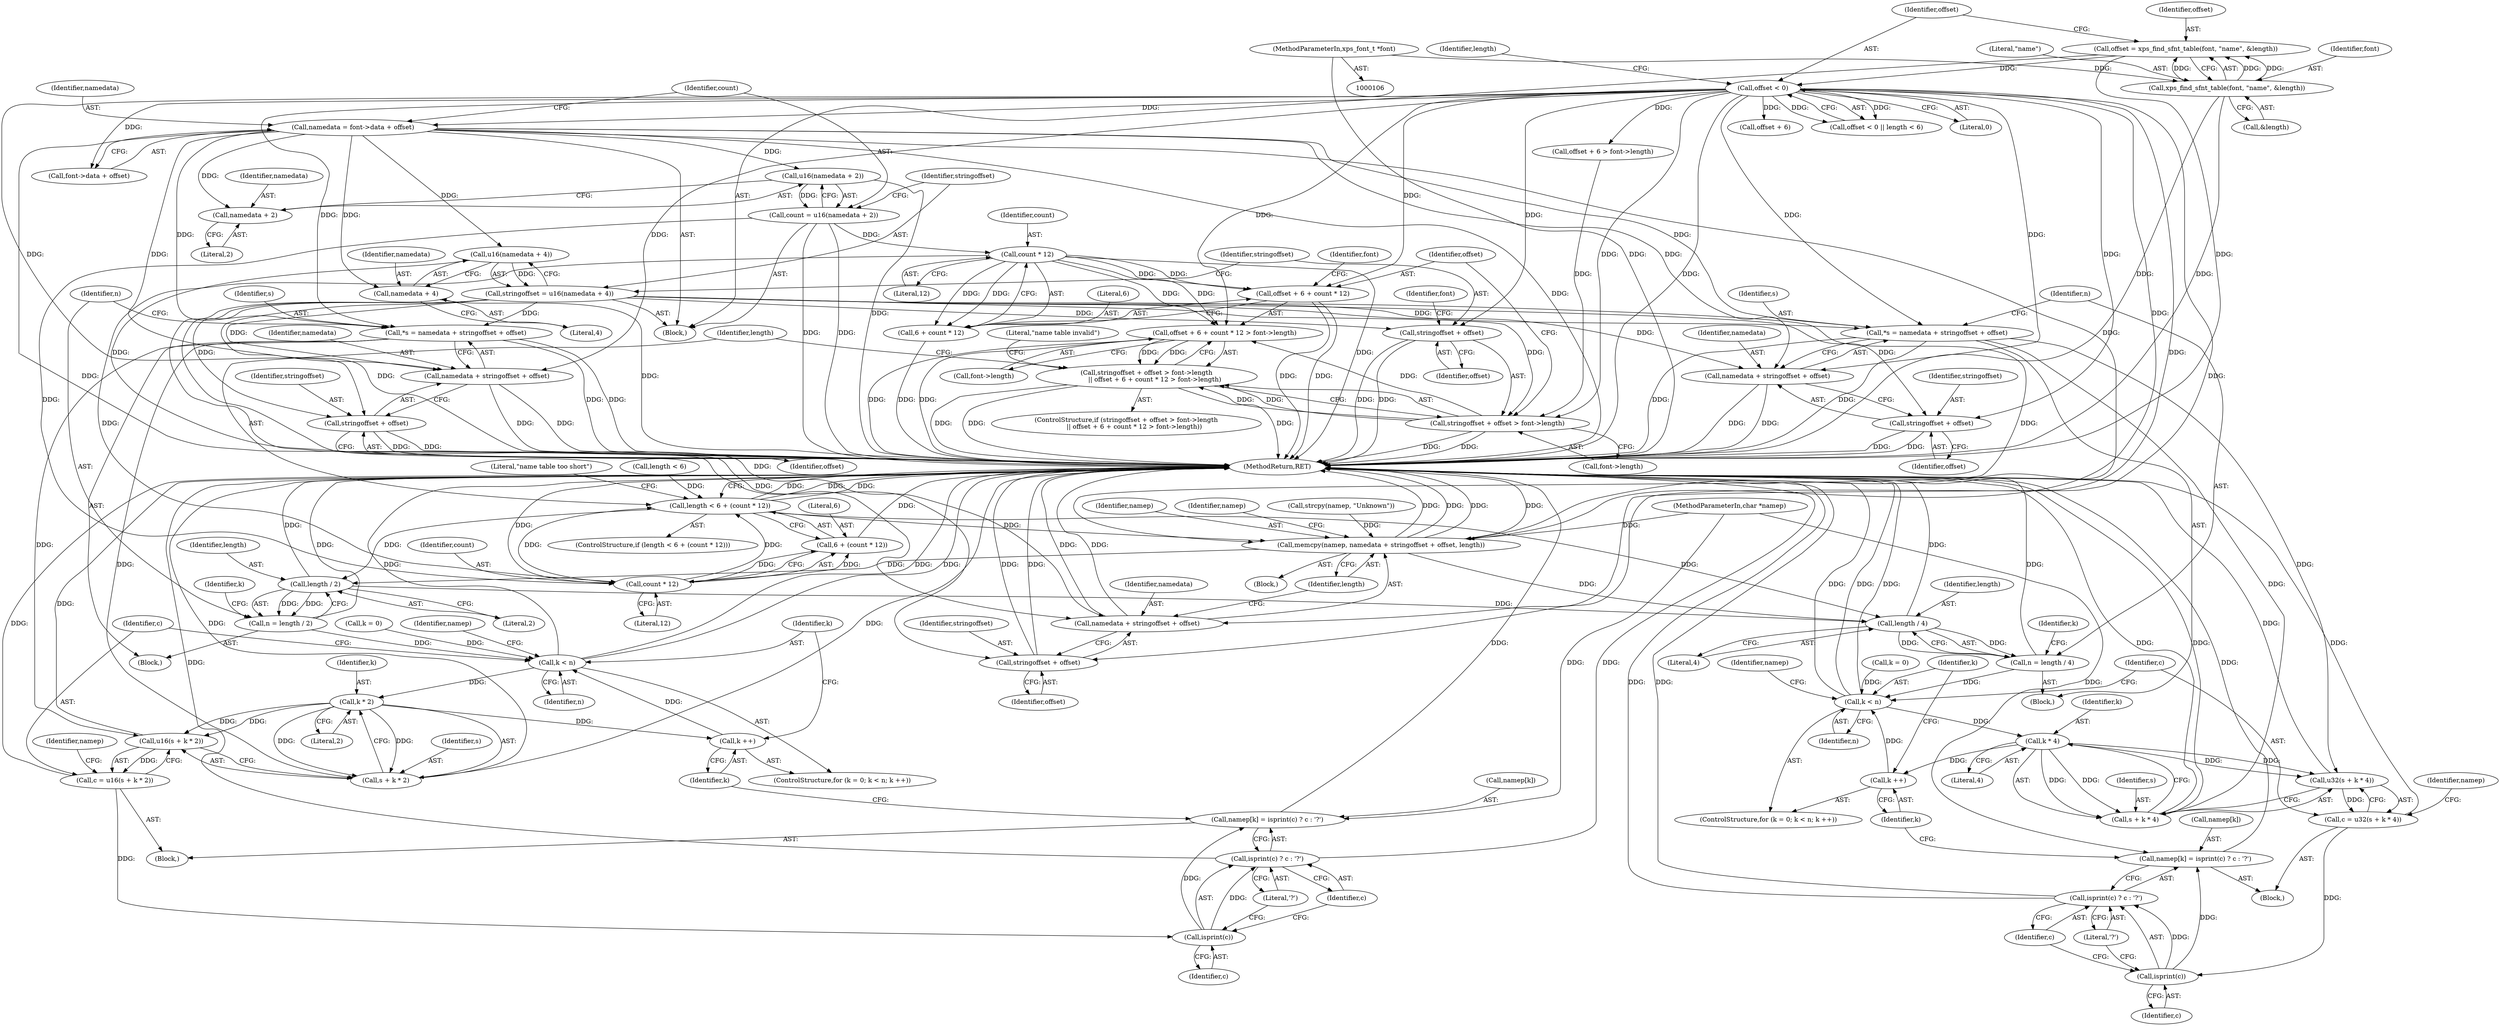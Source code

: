 digraph "0_ghostscript_d2ab84732936b6e7e5a461dc94344902965e9a06@integer" {
"1000155" [label="(Call,namedata = font->data + offset)"];
"1000133" [label="(Call,offset < 0)"];
"1000124" [label="(Call,offset = xps_find_sfnt_table(font, \"name\", &length))"];
"1000126" [label="(Call,xps_find_sfnt_table(font, \"name\", &length))"];
"1000107" [label="(MethodParameterIn,xps_font_t *font)"];
"1000164" [label="(Call,u16(namedata + 2))"];
"1000162" [label="(Call,count = u16(namedata + 2))"];
"1000188" [label="(Call,count * 12)"];
"1000183" [label="(Call,offset + 6 + count * 12 > font->length)"];
"1000175" [label="(Call,stringoffset + offset > font->length\n        || offset + 6 + count * 12 > font->length)"];
"1000184" [label="(Call,offset + 6 + count * 12)"];
"1000186" [label="(Call,6 + count * 12)"];
"1000203" [label="(Call,count * 12)"];
"1000199" [label="(Call,length < 6 + (count * 12))"];
"1000228" [label="(Call,memcpy(namep, namedata + stringoffset + offset, length))"];
"1000273" [label="(Call,length / 2)"];
"1000271" [label="(Call,n = length / 2)"];
"1000280" [label="(Call,k < n)"];
"1000292" [label="(Call,k * 2)"];
"1000283" [label="(Call,k ++)"];
"1000289" [label="(Call,u16(s + k * 2))"];
"1000287" [label="(Call,c = u16(s + k * 2))"];
"1000300" [label="(Call,isprint(c))"];
"1000295" [label="(Call,namep[k] = isprint(c) ? c : '?')"];
"1000299" [label="(Call,isprint(c) ? c : '?')"];
"1000290" [label="(Call,s + k * 2)"];
"1000341" [label="(Call,length / 4)"];
"1000339" [label="(Call,n = length / 4)"];
"1000348" [label="(Call,k < n)"];
"1000360" [label="(Call,k * 4)"];
"1000351" [label="(Call,k ++)"];
"1000357" [label="(Call,u32(s + k * 4))"];
"1000355" [label="(Call,c = u32(s + k * 4))"];
"1000368" [label="(Call,isprint(c))"];
"1000363" [label="(Call,namep[k] = isprint(c) ? c : '?')"];
"1000367" [label="(Call,isprint(c) ? c : '?')"];
"1000358" [label="(Call,s + k * 4)"];
"1000201" [label="(Call,6 + (count * 12))"];
"1000165" [label="(Call,namedata + 2)"];
"1000170" [label="(Call,u16(namedata + 4))"];
"1000168" [label="(Call,stringoffset = u16(namedata + 4))"];
"1000176" [label="(Call,stringoffset + offset > font->length)"];
"1000177" [label="(Call,stringoffset + offset)"];
"1000230" [label="(Call,namedata + stringoffset + offset)"];
"1000232" [label="(Call,stringoffset + offset)"];
"1000263" [label="(Call,*s = namedata + stringoffset + offset)"];
"1000265" [label="(Call,namedata + stringoffset + offset)"];
"1000267" [label="(Call,stringoffset + offset)"];
"1000331" [label="(Call,*s = namedata + stringoffset + offset)"];
"1000333" [label="(Call,namedata + stringoffset + offset)"];
"1000335" [label="(Call,stringoffset + offset)"];
"1000171" [label="(Call,namedata + 4)"];
"1000369" [label="(Identifier,c)"];
"1000157" [label="(Call,font->data + offset)"];
"1000137" [label="(Identifier,length)"];
"1000362" [label="(Literal,4)"];
"1000179" [label="(Identifier,offset)"];
"1000227" [label="(Block,)"];
"1000303" [label="(Literal,'?')"];
"1000273" [label="(Call,length / 2)"];
"1000133" [label="(Call,offset < 0)"];
"1000165" [label="(Call,namedata + 2)"];
"1000174" [label="(ControlStructure,if (stringoffset + offset > font->length\n        || offset + 6 + count * 12 > font->length))"];
"1000340" [label="(Identifier,n)"];
"1000272" [label="(Identifier,n)"];
"1000230" [label="(Call,namedata + stringoffset + offset)"];
"1000368" [label="(Call,isprint(c))"];
"1000275" [label="(Literal,2)"];
"1000345" [label="(Call,k = 0)"];
"1000235" [label="(Identifier,length)"];
"1000124" [label="(Call,offset = xps_find_sfnt_table(font, \"name\", &length))"];
"1000341" [label="(Call,length / 4)"];
"1000339" [label="(Call,n = length / 4)"];
"1000343" [label="(Literal,4)"];
"1000185" [label="(Identifier,offset)"];
"1000208" [label="(Literal,\"name table too short\")"];
"1000277" [label="(Call,k = 0)"];
"1000173" [label="(Literal,4)"];
"1000108" [label="(MethodParameterIn,char *namep)"];
"1000190" [label="(Literal,12)"];
"1000129" [label="(Call,&length)"];
"1000162" [label="(Call,count = u16(namedata + 2))"];
"1000126" [label="(Call,xps_find_sfnt_table(font, \"name\", &length))"];
"1000360" [label="(Call,k * 4)"];
"1000294" [label="(Literal,2)"];
"1000284" [label="(Identifier,k)"];
"1000232" [label="(Call,stringoffset + offset)"];
"1000169" [label="(Identifier,stringoffset)"];
"1000263" [label="(Call,*s = namedata + stringoffset + offset)"];
"1000167" [label="(Literal,2)"];
"1000346" [label="(Identifier,k)"];
"1000125" [label="(Identifier,offset)"];
"1000285" [label="(Block,)"];
"1000204" [label="(Identifier,count)"];
"1000127" [label="(Identifier,font)"];
"1000196" [label="(Literal,\"name table invalid\")"];
"1000181" [label="(Identifier,font)"];
"1000261" [label="(Block,)"];
"1000191" [label="(Call,font->length)"];
"1000296" [label="(Call,namep[k])"];
"1000281" [label="(Identifier,k)"];
"1000295" [label="(Call,namep[k] = isprint(c) ? c : '?')"];
"1000365" [label="(Identifier,namep)"];
"1000164" [label="(Call,u16(namedata + 2))"];
"1000282" [label="(Identifier,n)"];
"1000156" [label="(Identifier,namedata)"];
"1000359" [label="(Identifier,s)"];
"1000203" [label="(Call,count * 12)"];
"1000334" [label="(Identifier,namedata)"];
"1000170" [label="(Call,u16(namedata + 4))"];
"1000192" [label="(Identifier,font)"];
"1000205" [label="(Literal,12)"];
"1000364" [label="(Call,namep[k])"];
"1000264" [label="(Identifier,s)"];
"1000349" [label="(Identifier,k)"];
"1000202" [label="(Literal,6)"];
"1000171" [label="(Call,namedata + 4)"];
"1000351" [label="(Call,k ++)"];
"1000155" [label="(Call,namedata = font->data + offset)"];
"1000109" [label="(Block,)"];
"1000288" [label="(Identifier,c)"];
"1000278" [label="(Identifier,k)"];
"1000180" [label="(Call,font->length)"];
"1000344" [label="(ControlStructure,for (k = 0; k < n; k ++))"];
"1000201" [label="(Call,6 + (count * 12))"];
"1000134" [label="(Identifier,offset)"];
"1000380" [label="(MethodReturn,RET)"];
"1000268" [label="(Identifier,stringoffset)"];
"1000228" [label="(Call,memcpy(namep, namedata + stringoffset + offset, length))"];
"1000290" [label="(Call,s + k * 2)"];
"1000283" [label="(Call,k ++)"];
"1000229" [label="(Identifier,namep)"];
"1000374" [label="(Identifier,namep)"];
"1000332" [label="(Identifier,s)"];
"1000297" [label="(Identifier,namep)"];
"1000189" [label="(Identifier,count)"];
"1000198" [label="(ControlStructure,if (length < 6 + (count * 12)))"];
"1000163" [label="(Identifier,count)"];
"1000361" [label="(Identifier,k)"];
"1000231" [label="(Identifier,namedata)"];
"1000301" [label="(Identifier,c)"];
"1000302" [label="(Identifier,c)"];
"1000238" [label="(Identifier,namep)"];
"1000336" [label="(Identifier,stringoffset)"];
"1000342" [label="(Identifier,length)"];
"1000337" [label="(Identifier,offset)"];
"1000121" [label="(Call,strcpy(namep, \"Unknown\"))"];
"1000353" [label="(Block,)"];
"1000280" [label="(Call,k < n)"];
"1000183" [label="(Call,offset + 6 + count * 12 > font->length)"];
"1000352" [label="(Identifier,k)"];
"1000370" [label="(Identifier,c)"];
"1000267" [label="(Call,stringoffset + offset)"];
"1000300" [label="(Call,isprint(c))"];
"1000299" [label="(Call,isprint(c) ? c : '?')"];
"1000350" [label="(Identifier,n)"];
"1000128" [label="(Literal,\"name\")"];
"1000233" [label="(Identifier,stringoffset)"];
"1000271" [label="(Call,n = length / 2)"];
"1000266" [label="(Identifier,namedata)"];
"1000186" [label="(Call,6 + count * 12)"];
"1000292" [label="(Call,k * 2)"];
"1000166" [label="(Identifier,namedata)"];
"1000184" [label="(Call,offset + 6 + count * 12)"];
"1000136" [label="(Call,length < 6)"];
"1000333" [label="(Call,namedata + stringoffset + offset)"];
"1000329" [label="(Block,)"];
"1000172" [label="(Identifier,namedata)"];
"1000355" [label="(Call,c = u32(s + k * 4))"];
"1000274" [label="(Identifier,length)"];
"1000367" [label="(Call,isprint(c) ? c : '?')"];
"1000107" [label="(MethodParameterIn,xps_font_t *font)"];
"1000145" [label="(Call,offset + 6)"];
"1000178" [label="(Identifier,stringoffset)"];
"1000132" [label="(Call,offset < 0 || length < 6)"];
"1000199" [label="(Call,length < 6 + (count * 12))"];
"1000289" [label="(Call,u16(s + k * 2))"];
"1000306" [label="(Identifier,namep)"];
"1000144" [label="(Call,offset + 6 > font->length)"];
"1000177" [label="(Call,stringoffset + offset)"];
"1000356" [label="(Identifier,c)"];
"1000188" [label="(Call,count * 12)"];
"1000358" [label="(Call,s + k * 4)"];
"1000357" [label="(Call,u32(s + k * 4))"];
"1000234" [label="(Identifier,offset)"];
"1000187" [label="(Literal,6)"];
"1000276" [label="(ControlStructure,for (k = 0; k < n; k ++))"];
"1000200" [label="(Identifier,length)"];
"1000287" [label="(Call,c = u16(s + k * 2))"];
"1000293" [label="(Identifier,k)"];
"1000371" [label="(Literal,'?')"];
"1000175" [label="(Call,stringoffset + offset > font->length\n        || offset + 6 + count * 12 > font->length)"];
"1000291" [label="(Identifier,s)"];
"1000176" [label="(Call,stringoffset + offset > font->length)"];
"1000331" [label="(Call,*s = namedata + stringoffset + offset)"];
"1000363" [label="(Call,namep[k] = isprint(c) ? c : '?')"];
"1000135" [label="(Literal,0)"];
"1000168" [label="(Call,stringoffset = u16(namedata + 4))"];
"1000269" [label="(Identifier,offset)"];
"1000265" [label="(Call,namedata + stringoffset + offset)"];
"1000335" [label="(Call,stringoffset + offset)"];
"1000348" [label="(Call,k < n)"];
"1000155" -> "1000109"  [label="AST: "];
"1000155" -> "1000157"  [label="CFG: "];
"1000156" -> "1000155"  [label="AST: "];
"1000157" -> "1000155"  [label="AST: "];
"1000163" -> "1000155"  [label="CFG: "];
"1000155" -> "1000380"  [label="DDG: "];
"1000133" -> "1000155"  [label="DDG: "];
"1000155" -> "1000164"  [label="DDG: "];
"1000155" -> "1000165"  [label="DDG: "];
"1000155" -> "1000170"  [label="DDG: "];
"1000155" -> "1000171"  [label="DDG: "];
"1000155" -> "1000228"  [label="DDG: "];
"1000155" -> "1000230"  [label="DDG: "];
"1000155" -> "1000263"  [label="DDG: "];
"1000155" -> "1000265"  [label="DDG: "];
"1000155" -> "1000331"  [label="DDG: "];
"1000155" -> "1000333"  [label="DDG: "];
"1000133" -> "1000132"  [label="AST: "];
"1000133" -> "1000135"  [label="CFG: "];
"1000134" -> "1000133"  [label="AST: "];
"1000135" -> "1000133"  [label="AST: "];
"1000137" -> "1000133"  [label="CFG: "];
"1000132" -> "1000133"  [label="CFG: "];
"1000133" -> "1000380"  [label="DDG: "];
"1000133" -> "1000132"  [label="DDG: "];
"1000133" -> "1000132"  [label="DDG: "];
"1000124" -> "1000133"  [label="DDG: "];
"1000133" -> "1000144"  [label="DDG: "];
"1000133" -> "1000145"  [label="DDG: "];
"1000133" -> "1000157"  [label="DDG: "];
"1000133" -> "1000176"  [label="DDG: "];
"1000133" -> "1000177"  [label="DDG: "];
"1000133" -> "1000183"  [label="DDG: "];
"1000133" -> "1000184"  [label="DDG: "];
"1000133" -> "1000228"  [label="DDG: "];
"1000133" -> "1000230"  [label="DDG: "];
"1000133" -> "1000232"  [label="DDG: "];
"1000133" -> "1000263"  [label="DDG: "];
"1000133" -> "1000265"  [label="DDG: "];
"1000133" -> "1000267"  [label="DDG: "];
"1000133" -> "1000331"  [label="DDG: "];
"1000133" -> "1000333"  [label="DDG: "];
"1000133" -> "1000335"  [label="DDG: "];
"1000124" -> "1000109"  [label="AST: "];
"1000124" -> "1000126"  [label="CFG: "];
"1000125" -> "1000124"  [label="AST: "];
"1000126" -> "1000124"  [label="AST: "];
"1000134" -> "1000124"  [label="CFG: "];
"1000124" -> "1000380"  [label="DDG: "];
"1000126" -> "1000124"  [label="DDG: "];
"1000126" -> "1000124"  [label="DDG: "];
"1000126" -> "1000124"  [label="DDG: "];
"1000126" -> "1000129"  [label="CFG: "];
"1000127" -> "1000126"  [label="AST: "];
"1000128" -> "1000126"  [label="AST: "];
"1000129" -> "1000126"  [label="AST: "];
"1000126" -> "1000380"  [label="DDG: "];
"1000126" -> "1000380"  [label="DDG: "];
"1000107" -> "1000126"  [label="DDG: "];
"1000107" -> "1000106"  [label="AST: "];
"1000107" -> "1000380"  [label="DDG: "];
"1000164" -> "1000162"  [label="AST: "];
"1000164" -> "1000165"  [label="CFG: "];
"1000165" -> "1000164"  [label="AST: "];
"1000162" -> "1000164"  [label="CFG: "];
"1000164" -> "1000380"  [label="DDG: "];
"1000164" -> "1000162"  [label="DDG: "];
"1000162" -> "1000109"  [label="AST: "];
"1000163" -> "1000162"  [label="AST: "];
"1000169" -> "1000162"  [label="CFG: "];
"1000162" -> "1000380"  [label="DDG: "];
"1000162" -> "1000380"  [label="DDG: "];
"1000162" -> "1000188"  [label="DDG: "];
"1000162" -> "1000203"  [label="DDG: "];
"1000188" -> "1000186"  [label="AST: "];
"1000188" -> "1000190"  [label="CFG: "];
"1000189" -> "1000188"  [label="AST: "];
"1000190" -> "1000188"  [label="AST: "];
"1000186" -> "1000188"  [label="CFG: "];
"1000188" -> "1000380"  [label="DDG: "];
"1000188" -> "1000183"  [label="DDG: "];
"1000188" -> "1000183"  [label="DDG: "];
"1000188" -> "1000184"  [label="DDG: "];
"1000188" -> "1000184"  [label="DDG: "];
"1000188" -> "1000186"  [label="DDG: "];
"1000188" -> "1000186"  [label="DDG: "];
"1000188" -> "1000203"  [label="DDG: "];
"1000183" -> "1000175"  [label="AST: "];
"1000183" -> "1000191"  [label="CFG: "];
"1000184" -> "1000183"  [label="AST: "];
"1000191" -> "1000183"  [label="AST: "];
"1000175" -> "1000183"  [label="CFG: "];
"1000183" -> "1000380"  [label="DDG: "];
"1000183" -> "1000380"  [label="DDG: "];
"1000183" -> "1000175"  [label="DDG: "];
"1000183" -> "1000175"  [label="DDG: "];
"1000176" -> "1000183"  [label="DDG: "];
"1000175" -> "1000174"  [label="AST: "];
"1000175" -> "1000176"  [label="CFG: "];
"1000176" -> "1000175"  [label="AST: "];
"1000196" -> "1000175"  [label="CFG: "];
"1000200" -> "1000175"  [label="CFG: "];
"1000175" -> "1000380"  [label="DDG: "];
"1000175" -> "1000380"  [label="DDG: "];
"1000175" -> "1000380"  [label="DDG: "];
"1000176" -> "1000175"  [label="DDG: "];
"1000176" -> "1000175"  [label="DDG: "];
"1000184" -> "1000186"  [label="CFG: "];
"1000185" -> "1000184"  [label="AST: "];
"1000186" -> "1000184"  [label="AST: "];
"1000192" -> "1000184"  [label="CFG: "];
"1000184" -> "1000380"  [label="DDG: "];
"1000184" -> "1000380"  [label="DDG: "];
"1000187" -> "1000186"  [label="AST: "];
"1000186" -> "1000380"  [label="DDG: "];
"1000203" -> "1000201"  [label="AST: "];
"1000203" -> "1000205"  [label="CFG: "];
"1000204" -> "1000203"  [label="AST: "];
"1000205" -> "1000203"  [label="AST: "];
"1000201" -> "1000203"  [label="CFG: "];
"1000203" -> "1000380"  [label="DDG: "];
"1000203" -> "1000199"  [label="DDG: "];
"1000203" -> "1000199"  [label="DDG: "];
"1000203" -> "1000201"  [label="DDG: "];
"1000203" -> "1000201"  [label="DDG: "];
"1000199" -> "1000198"  [label="AST: "];
"1000199" -> "1000201"  [label="CFG: "];
"1000200" -> "1000199"  [label="AST: "];
"1000201" -> "1000199"  [label="AST: "];
"1000208" -> "1000199"  [label="CFG: "];
"1000380" -> "1000199"  [label="CFG: "];
"1000199" -> "1000380"  [label="DDG: "];
"1000199" -> "1000380"  [label="DDG: "];
"1000199" -> "1000380"  [label="DDG: "];
"1000136" -> "1000199"  [label="DDG: "];
"1000199" -> "1000228"  [label="DDG: "];
"1000199" -> "1000273"  [label="DDG: "];
"1000199" -> "1000341"  [label="DDG: "];
"1000228" -> "1000227"  [label="AST: "];
"1000228" -> "1000235"  [label="CFG: "];
"1000229" -> "1000228"  [label="AST: "];
"1000230" -> "1000228"  [label="AST: "];
"1000235" -> "1000228"  [label="AST: "];
"1000238" -> "1000228"  [label="CFG: "];
"1000228" -> "1000380"  [label="DDG: "];
"1000228" -> "1000380"  [label="DDG: "];
"1000228" -> "1000380"  [label="DDG: "];
"1000228" -> "1000380"  [label="DDG: "];
"1000121" -> "1000228"  [label="DDG: "];
"1000108" -> "1000228"  [label="DDG: "];
"1000168" -> "1000228"  [label="DDG: "];
"1000228" -> "1000273"  [label="DDG: "];
"1000228" -> "1000341"  [label="DDG: "];
"1000273" -> "1000271"  [label="AST: "];
"1000273" -> "1000275"  [label="CFG: "];
"1000274" -> "1000273"  [label="AST: "];
"1000275" -> "1000273"  [label="AST: "];
"1000271" -> "1000273"  [label="CFG: "];
"1000273" -> "1000380"  [label="DDG: "];
"1000273" -> "1000271"  [label="DDG: "];
"1000273" -> "1000271"  [label="DDG: "];
"1000273" -> "1000341"  [label="DDG: "];
"1000271" -> "1000261"  [label="AST: "];
"1000272" -> "1000271"  [label="AST: "];
"1000278" -> "1000271"  [label="CFG: "];
"1000271" -> "1000380"  [label="DDG: "];
"1000271" -> "1000280"  [label="DDG: "];
"1000280" -> "1000276"  [label="AST: "];
"1000280" -> "1000282"  [label="CFG: "];
"1000281" -> "1000280"  [label="AST: "];
"1000282" -> "1000280"  [label="AST: "];
"1000288" -> "1000280"  [label="CFG: "];
"1000306" -> "1000280"  [label="CFG: "];
"1000280" -> "1000380"  [label="DDG: "];
"1000280" -> "1000380"  [label="DDG: "];
"1000280" -> "1000380"  [label="DDG: "];
"1000283" -> "1000280"  [label="DDG: "];
"1000277" -> "1000280"  [label="DDG: "];
"1000280" -> "1000292"  [label="DDG: "];
"1000292" -> "1000290"  [label="AST: "];
"1000292" -> "1000294"  [label="CFG: "];
"1000293" -> "1000292"  [label="AST: "];
"1000294" -> "1000292"  [label="AST: "];
"1000290" -> "1000292"  [label="CFG: "];
"1000292" -> "1000283"  [label="DDG: "];
"1000292" -> "1000289"  [label="DDG: "];
"1000292" -> "1000289"  [label="DDG: "];
"1000292" -> "1000290"  [label="DDG: "];
"1000292" -> "1000290"  [label="DDG: "];
"1000283" -> "1000276"  [label="AST: "];
"1000283" -> "1000284"  [label="CFG: "];
"1000284" -> "1000283"  [label="AST: "];
"1000281" -> "1000283"  [label="CFG: "];
"1000289" -> "1000287"  [label="AST: "];
"1000289" -> "1000290"  [label="CFG: "];
"1000290" -> "1000289"  [label="AST: "];
"1000287" -> "1000289"  [label="CFG: "];
"1000289" -> "1000380"  [label="DDG: "];
"1000289" -> "1000287"  [label="DDG: "];
"1000263" -> "1000289"  [label="DDG: "];
"1000287" -> "1000285"  [label="AST: "];
"1000288" -> "1000287"  [label="AST: "];
"1000297" -> "1000287"  [label="CFG: "];
"1000287" -> "1000380"  [label="DDG: "];
"1000287" -> "1000300"  [label="DDG: "];
"1000300" -> "1000299"  [label="AST: "];
"1000300" -> "1000301"  [label="CFG: "];
"1000301" -> "1000300"  [label="AST: "];
"1000302" -> "1000300"  [label="CFG: "];
"1000303" -> "1000300"  [label="CFG: "];
"1000300" -> "1000295"  [label="DDG: "];
"1000300" -> "1000299"  [label="DDG: "];
"1000295" -> "1000285"  [label="AST: "];
"1000295" -> "1000299"  [label="CFG: "];
"1000296" -> "1000295"  [label="AST: "];
"1000299" -> "1000295"  [label="AST: "];
"1000284" -> "1000295"  [label="CFG: "];
"1000295" -> "1000380"  [label="DDG: "];
"1000108" -> "1000295"  [label="DDG: "];
"1000299" -> "1000302"  [label="CFG: "];
"1000299" -> "1000303"  [label="CFG: "];
"1000302" -> "1000299"  [label="AST: "];
"1000303" -> "1000299"  [label="AST: "];
"1000299" -> "1000380"  [label="DDG: "];
"1000299" -> "1000380"  [label="DDG: "];
"1000291" -> "1000290"  [label="AST: "];
"1000290" -> "1000380"  [label="DDG: "];
"1000290" -> "1000380"  [label="DDG: "];
"1000263" -> "1000290"  [label="DDG: "];
"1000341" -> "1000339"  [label="AST: "];
"1000341" -> "1000343"  [label="CFG: "];
"1000342" -> "1000341"  [label="AST: "];
"1000343" -> "1000341"  [label="AST: "];
"1000339" -> "1000341"  [label="CFG: "];
"1000341" -> "1000380"  [label="DDG: "];
"1000341" -> "1000339"  [label="DDG: "];
"1000341" -> "1000339"  [label="DDG: "];
"1000339" -> "1000329"  [label="AST: "];
"1000340" -> "1000339"  [label="AST: "];
"1000346" -> "1000339"  [label="CFG: "];
"1000339" -> "1000380"  [label="DDG: "];
"1000339" -> "1000348"  [label="DDG: "];
"1000348" -> "1000344"  [label="AST: "];
"1000348" -> "1000350"  [label="CFG: "];
"1000349" -> "1000348"  [label="AST: "];
"1000350" -> "1000348"  [label="AST: "];
"1000356" -> "1000348"  [label="CFG: "];
"1000374" -> "1000348"  [label="CFG: "];
"1000348" -> "1000380"  [label="DDG: "];
"1000348" -> "1000380"  [label="DDG: "];
"1000348" -> "1000380"  [label="DDG: "];
"1000351" -> "1000348"  [label="DDG: "];
"1000345" -> "1000348"  [label="DDG: "];
"1000348" -> "1000360"  [label="DDG: "];
"1000360" -> "1000358"  [label="AST: "];
"1000360" -> "1000362"  [label="CFG: "];
"1000361" -> "1000360"  [label="AST: "];
"1000362" -> "1000360"  [label="AST: "];
"1000358" -> "1000360"  [label="CFG: "];
"1000360" -> "1000351"  [label="DDG: "];
"1000360" -> "1000357"  [label="DDG: "];
"1000360" -> "1000357"  [label="DDG: "];
"1000360" -> "1000358"  [label="DDG: "];
"1000360" -> "1000358"  [label="DDG: "];
"1000351" -> "1000344"  [label="AST: "];
"1000351" -> "1000352"  [label="CFG: "];
"1000352" -> "1000351"  [label="AST: "];
"1000349" -> "1000351"  [label="CFG: "];
"1000357" -> "1000355"  [label="AST: "];
"1000357" -> "1000358"  [label="CFG: "];
"1000358" -> "1000357"  [label="AST: "];
"1000355" -> "1000357"  [label="CFG: "];
"1000357" -> "1000380"  [label="DDG: "];
"1000357" -> "1000355"  [label="DDG: "];
"1000331" -> "1000357"  [label="DDG: "];
"1000355" -> "1000353"  [label="AST: "];
"1000356" -> "1000355"  [label="AST: "];
"1000365" -> "1000355"  [label="CFG: "];
"1000355" -> "1000380"  [label="DDG: "];
"1000355" -> "1000368"  [label="DDG: "];
"1000368" -> "1000367"  [label="AST: "];
"1000368" -> "1000369"  [label="CFG: "];
"1000369" -> "1000368"  [label="AST: "];
"1000370" -> "1000368"  [label="CFG: "];
"1000371" -> "1000368"  [label="CFG: "];
"1000368" -> "1000363"  [label="DDG: "];
"1000368" -> "1000367"  [label="DDG: "];
"1000363" -> "1000353"  [label="AST: "];
"1000363" -> "1000367"  [label="CFG: "];
"1000364" -> "1000363"  [label="AST: "];
"1000367" -> "1000363"  [label="AST: "];
"1000352" -> "1000363"  [label="CFG: "];
"1000363" -> "1000380"  [label="DDG: "];
"1000108" -> "1000363"  [label="DDG: "];
"1000367" -> "1000370"  [label="CFG: "];
"1000367" -> "1000371"  [label="CFG: "];
"1000370" -> "1000367"  [label="AST: "];
"1000371" -> "1000367"  [label="AST: "];
"1000367" -> "1000380"  [label="DDG: "];
"1000367" -> "1000380"  [label="DDG: "];
"1000359" -> "1000358"  [label="AST: "];
"1000358" -> "1000380"  [label="DDG: "];
"1000358" -> "1000380"  [label="DDG: "];
"1000331" -> "1000358"  [label="DDG: "];
"1000202" -> "1000201"  [label="AST: "];
"1000201" -> "1000380"  [label="DDG: "];
"1000165" -> "1000167"  [label="CFG: "];
"1000166" -> "1000165"  [label="AST: "];
"1000167" -> "1000165"  [label="AST: "];
"1000170" -> "1000168"  [label="AST: "];
"1000170" -> "1000171"  [label="CFG: "];
"1000171" -> "1000170"  [label="AST: "];
"1000168" -> "1000170"  [label="CFG: "];
"1000170" -> "1000380"  [label="DDG: "];
"1000170" -> "1000168"  [label="DDG: "];
"1000168" -> "1000109"  [label="AST: "];
"1000169" -> "1000168"  [label="AST: "];
"1000178" -> "1000168"  [label="CFG: "];
"1000168" -> "1000380"  [label="DDG: "];
"1000168" -> "1000176"  [label="DDG: "];
"1000168" -> "1000177"  [label="DDG: "];
"1000168" -> "1000230"  [label="DDG: "];
"1000168" -> "1000232"  [label="DDG: "];
"1000168" -> "1000263"  [label="DDG: "];
"1000168" -> "1000265"  [label="DDG: "];
"1000168" -> "1000267"  [label="DDG: "];
"1000168" -> "1000331"  [label="DDG: "];
"1000168" -> "1000333"  [label="DDG: "];
"1000168" -> "1000335"  [label="DDG: "];
"1000176" -> "1000180"  [label="CFG: "];
"1000177" -> "1000176"  [label="AST: "];
"1000180" -> "1000176"  [label="AST: "];
"1000185" -> "1000176"  [label="CFG: "];
"1000176" -> "1000380"  [label="DDG: "];
"1000176" -> "1000380"  [label="DDG: "];
"1000144" -> "1000176"  [label="DDG: "];
"1000177" -> "1000179"  [label="CFG: "];
"1000178" -> "1000177"  [label="AST: "];
"1000179" -> "1000177"  [label="AST: "];
"1000181" -> "1000177"  [label="CFG: "];
"1000177" -> "1000380"  [label="DDG: "];
"1000177" -> "1000380"  [label="DDG: "];
"1000230" -> "1000232"  [label="CFG: "];
"1000231" -> "1000230"  [label="AST: "];
"1000232" -> "1000230"  [label="AST: "];
"1000235" -> "1000230"  [label="CFG: "];
"1000230" -> "1000380"  [label="DDG: "];
"1000230" -> "1000380"  [label="DDG: "];
"1000232" -> "1000234"  [label="CFG: "];
"1000233" -> "1000232"  [label="AST: "];
"1000234" -> "1000232"  [label="AST: "];
"1000232" -> "1000380"  [label="DDG: "];
"1000232" -> "1000380"  [label="DDG: "];
"1000263" -> "1000261"  [label="AST: "];
"1000263" -> "1000265"  [label="CFG: "];
"1000264" -> "1000263"  [label="AST: "];
"1000265" -> "1000263"  [label="AST: "];
"1000272" -> "1000263"  [label="CFG: "];
"1000263" -> "1000380"  [label="DDG: "];
"1000263" -> "1000380"  [label="DDG: "];
"1000265" -> "1000267"  [label="CFG: "];
"1000266" -> "1000265"  [label="AST: "];
"1000267" -> "1000265"  [label="AST: "];
"1000265" -> "1000380"  [label="DDG: "];
"1000265" -> "1000380"  [label="DDG: "];
"1000267" -> "1000269"  [label="CFG: "];
"1000268" -> "1000267"  [label="AST: "];
"1000269" -> "1000267"  [label="AST: "];
"1000267" -> "1000380"  [label="DDG: "];
"1000267" -> "1000380"  [label="DDG: "];
"1000331" -> "1000329"  [label="AST: "];
"1000331" -> "1000333"  [label="CFG: "];
"1000332" -> "1000331"  [label="AST: "];
"1000333" -> "1000331"  [label="AST: "];
"1000340" -> "1000331"  [label="CFG: "];
"1000331" -> "1000380"  [label="DDG: "];
"1000331" -> "1000380"  [label="DDG: "];
"1000333" -> "1000335"  [label="CFG: "];
"1000334" -> "1000333"  [label="AST: "];
"1000335" -> "1000333"  [label="AST: "];
"1000333" -> "1000380"  [label="DDG: "];
"1000333" -> "1000380"  [label="DDG: "];
"1000335" -> "1000337"  [label="CFG: "];
"1000336" -> "1000335"  [label="AST: "];
"1000337" -> "1000335"  [label="AST: "];
"1000335" -> "1000380"  [label="DDG: "];
"1000335" -> "1000380"  [label="DDG: "];
"1000171" -> "1000173"  [label="CFG: "];
"1000172" -> "1000171"  [label="AST: "];
"1000173" -> "1000171"  [label="AST: "];
"1000171" -> "1000380"  [label="DDG: "];
}
